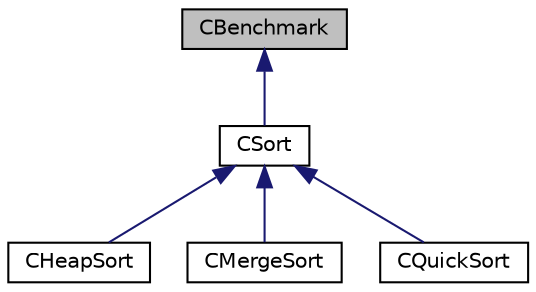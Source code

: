 digraph "CBenchmark"
{
  edge [fontname="Helvetica",fontsize="10",labelfontname="Helvetica",labelfontsize="10"];
  node [fontname="Helvetica",fontsize="10",shape=record];
  Node1 [label="CBenchmark",height=0.2,width=0.4,color="black", fillcolor="grey75", style="filled", fontcolor="black"];
  Node1 -> Node2 [dir="back",color="midnightblue",fontsize="10",style="solid"];
  Node2 [label="CSort",height=0.2,width=0.4,color="black", fillcolor="white", style="filled",URL="$class_c_sort.html",tooltip="definicja klasy abstrakcyjnej CSort jest klasa bazowa dla konkretnych typow sortowan. jest przykladem klasy obserwowanej. "];
  Node2 -> Node3 [dir="back",color="midnightblue",fontsize="10",style="solid"];
  Node3 [label="CHeapSort",height=0.2,width=0.4,color="black", fillcolor="white", style="filled",URL="$class_c_heap_sort.html",tooltip="definicja klasy CHeapSort definiuje sortowanie przez kopcowanie przyklad klasy obserwowanej ..."];
  Node2 -> Node4 [dir="back",color="midnightblue",fontsize="10",style="solid"];
  Node4 [label="CMergeSort",height=0.2,width=0.4,color="black", fillcolor="white", style="filled",URL="$class_c_merge_sort.html",tooltip="definicja klasy CMergeSort definiuje sortowanie przez scalanie jest przykadem klasy obserwowanej impl..."];
  Node2 -> Node5 [dir="back",color="midnightblue",fontsize="10",style="solid"];
  Node5 [label="CQuickSort",height=0.2,width=0.4,color="black", fillcolor="white", style="filled",URL="$class_c_quick_sort.html",tooltip="defnijca klasy CSort definiuje sortowanie szybkie jest przykaladem klasy obserwowanej ..."];
}
